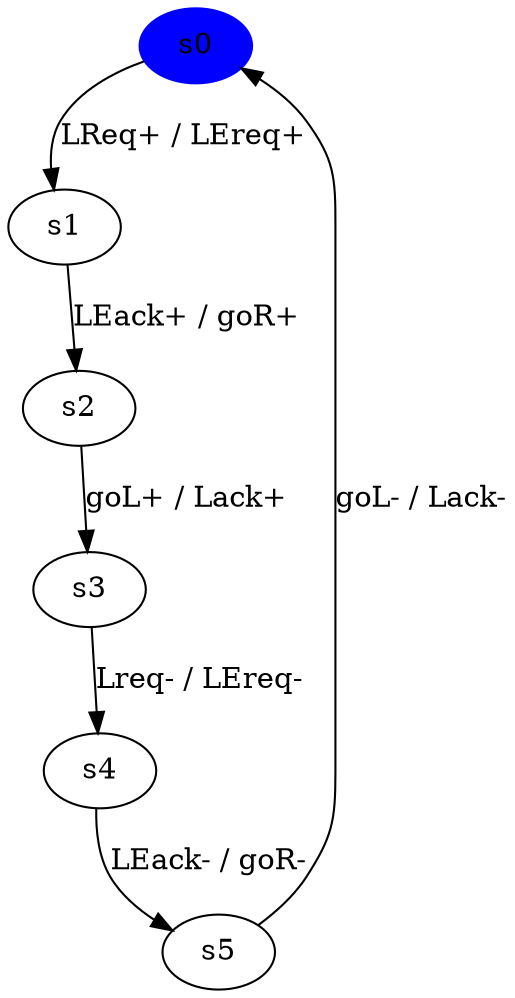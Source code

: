 digraph ctrlL {
	s0 [ style = filled , color = "blue" ];

	s0 -> s1 [ label = "LReq+ / LEreq+" ];
	s1 -> s2 [ label = "LEack+ / goR+" ];
	s2 -> s3 [ label = "goL+ / Lack+" ];
	s3 -> s4 [ label = "Lreq- / LEreq-" ];
	s4 -> s5 [ label = "LEack- / goR-" ];
	s5 -> s0 [ label = "goL- / Lack-" ];
}
